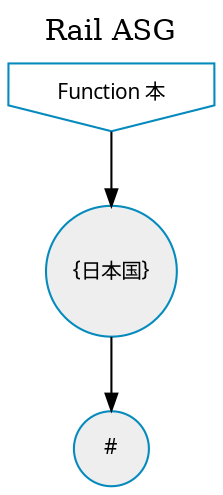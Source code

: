 digraph G {
	node [shape="circle",fontname=Courir,fontsize=10,style=filled,penwidth=1,fillcolor="#EEEEEE",color="#048ABD"]
	edge [color="#000000", arrowsize="0.8", fontsize=10, decorate=true]
	labelloc="t";
	label="Rail ASG";
	rankdir="TL";

	func本 [shape="invhouse",fillcolor="none",label="Function 本"]
	func本 -> 1
	1 [label="{日本国}"]
	1 -> 2
	2 [label="#"]
}